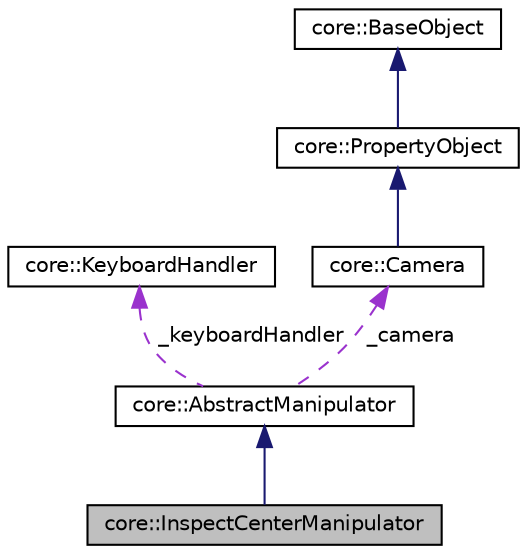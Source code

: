 digraph "core::InspectCenterManipulator"
{
 // LATEX_PDF_SIZE
  edge [fontname="Helvetica",fontsize="10",labelfontname="Helvetica",labelfontsize="10"];
  node [fontname="Helvetica",fontsize="10",shape=record];
  Node1 [label="core::InspectCenterManipulator",height=0.2,width=0.4,color="black", fillcolor="grey75", style="filled", fontcolor="black",tooltip=" "];
  Node2 -> Node1 [dir="back",color="midnightblue",fontsize="10",style="solid",fontname="Helvetica"];
  Node2 [label="core::AbstractManipulator",height=0.2,width=0.4,color="black", fillcolor="white", style="filled",URL="$dc/df9/classcore_1_1AbstractManipulator.html",tooltip=" "];
  Node3 -> Node2 [dir="back",color="darkorchid3",fontsize="10",style="dashed",label=" _keyboardHandler" ,fontname="Helvetica"];
  Node3 [label="core::KeyboardHandler",height=0.2,width=0.4,color="black", fillcolor="white", style="filled",URL="$d4/d89/classcore_1_1KeyboardHandler.html",tooltip="The KeyboardHandler class manages keyboard shortcuts and special keys."];
  Node4 -> Node2 [dir="back",color="darkorchid3",fontsize="10",style="dashed",label=" _camera" ,fontname="Helvetica"];
  Node4 [label="core::Camera",height=0.2,width=0.4,color="black", fillcolor="white", style="filled",URL="$d6/da7/classcore_1_1Camera.html",tooltip="The Camera class is an abstract interface for a camera in a 3D graphics application...."];
  Node5 -> Node4 [dir="back",color="midnightblue",fontsize="10",style="solid",fontname="Helvetica"];
  Node5 [label="core::PropertyObject",height=0.2,width=0.4,color="black", fillcolor="white", style="filled",URL="$d7/d67/classcore_1_1PropertyObject.html",tooltip=" "];
  Node6 -> Node5 [dir="back",color="midnightblue",fontsize="10",style="solid",fontname="Helvetica"];
  Node6 [label="core::BaseObject",height=0.2,width=0.4,color="black", fillcolor="white", style="filled",URL="$d1/dc6/classcore_1_1BaseObject.html",tooltip=" "];
}
